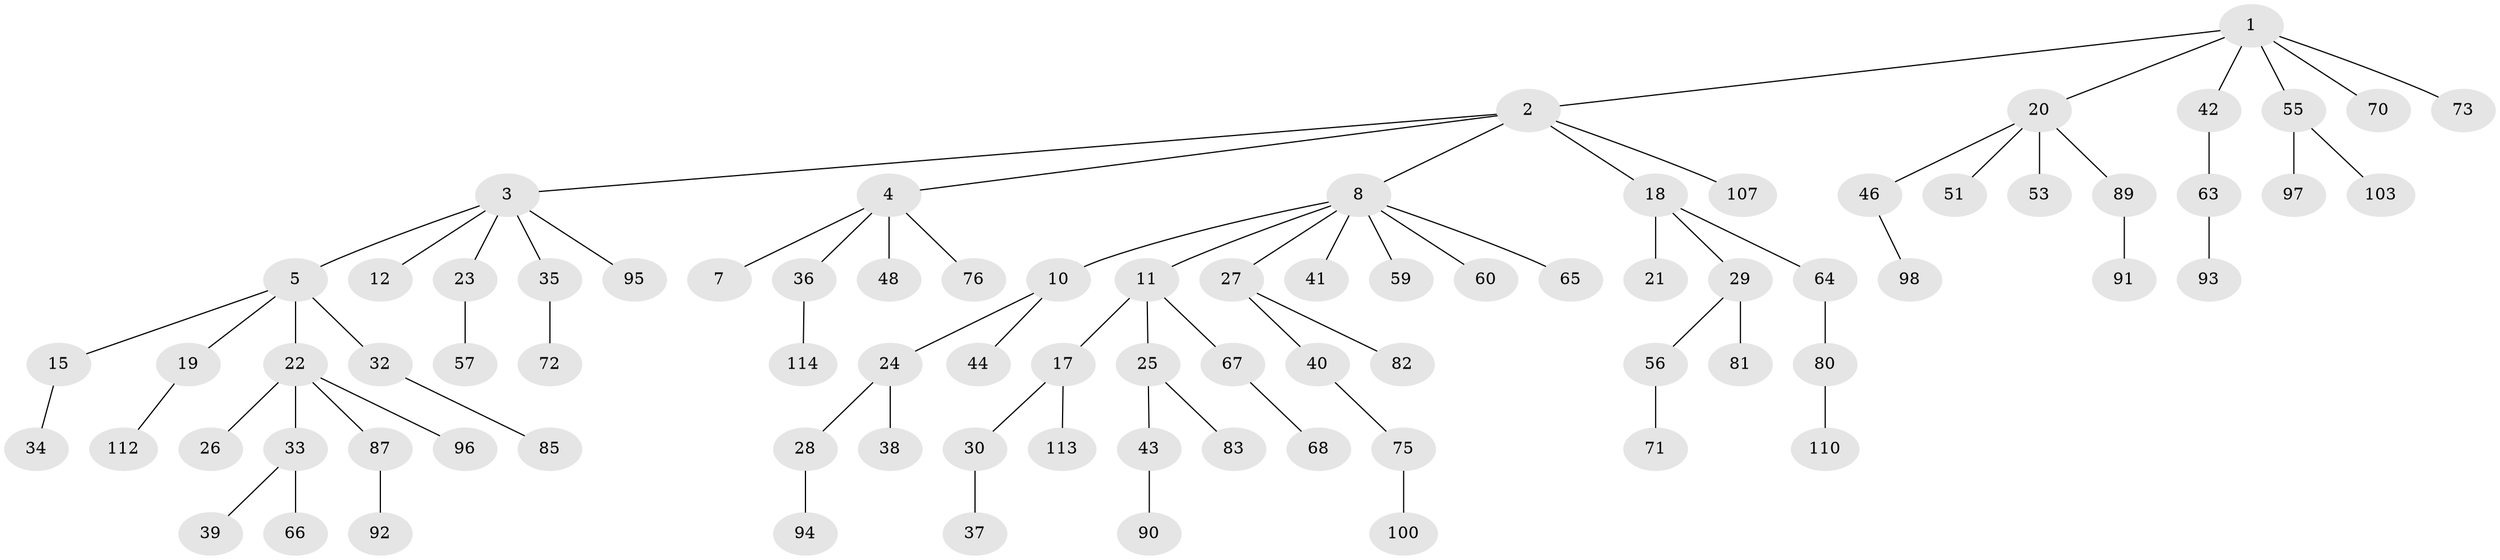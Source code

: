 // Generated by graph-tools (version 1.1) at 2025/24/03/03/25 07:24:08]
// undirected, 82 vertices, 81 edges
graph export_dot {
graph [start="1"]
  node [color=gray90,style=filled];
  1 [super="+6"];
  2 [super="+104"];
  3 [super="+9"];
  4 [super="+69"];
  5;
  7;
  8 [super="+14"];
  10;
  11 [super="+13"];
  12;
  15 [super="+16"];
  17;
  18 [super="+62"];
  19 [super="+58"];
  20 [super="+45"];
  21;
  22 [super="+49"];
  23 [super="+101"];
  24 [super="+74"];
  25 [super="+78"];
  26;
  27 [super="+31"];
  28;
  29 [super="+61"];
  30;
  32 [super="+116"];
  33;
  34;
  35;
  36 [super="+52"];
  37 [super="+47"];
  38 [super="+54"];
  39 [super="+86"];
  40;
  41;
  42 [super="+50"];
  43;
  44 [super="+79"];
  46;
  48;
  51;
  53;
  55;
  56 [super="+84"];
  57;
  59;
  60;
  63 [super="+77"];
  64;
  65;
  66;
  67 [super="+99"];
  68;
  70;
  71;
  72;
  73;
  75 [super="+111"];
  76;
  80 [super="+109"];
  81 [super="+105"];
  82;
  83 [super="+88"];
  85 [super="+115"];
  87;
  89;
  90 [super="+108"];
  91;
  92;
  93;
  94 [super="+102"];
  95;
  96;
  97;
  98;
  100;
  103 [super="+106"];
  107;
  110;
  112;
  113;
  114;
  1 -- 2;
  1 -- 20;
  1 -- 70;
  1 -- 55;
  1 -- 73;
  1 -- 42;
  2 -- 3;
  2 -- 4;
  2 -- 8;
  2 -- 18;
  2 -- 107;
  3 -- 5;
  3 -- 23;
  3 -- 95;
  3 -- 35;
  3 -- 12;
  4 -- 7;
  4 -- 36;
  4 -- 48;
  4 -- 76;
  5 -- 15;
  5 -- 19;
  5 -- 22;
  5 -- 32;
  8 -- 10;
  8 -- 11;
  8 -- 27;
  8 -- 41;
  8 -- 59;
  8 -- 60;
  8 -- 65;
  10 -- 24;
  10 -- 44;
  11 -- 17;
  11 -- 25;
  11 -- 67;
  15 -- 34;
  17 -- 30;
  17 -- 113;
  18 -- 21;
  18 -- 29;
  18 -- 64;
  19 -- 112;
  20 -- 46;
  20 -- 51;
  20 -- 89;
  20 -- 53;
  22 -- 26;
  22 -- 33;
  22 -- 96;
  22 -- 87;
  23 -- 57;
  24 -- 28;
  24 -- 38;
  25 -- 43;
  25 -- 83;
  27 -- 40;
  27 -- 82;
  28 -- 94;
  29 -- 56;
  29 -- 81;
  30 -- 37;
  32 -- 85;
  33 -- 39;
  33 -- 66;
  35 -- 72;
  36 -- 114;
  40 -- 75;
  42 -- 63;
  43 -- 90;
  46 -- 98;
  55 -- 97;
  55 -- 103;
  56 -- 71;
  63 -- 93;
  64 -- 80;
  67 -- 68;
  75 -- 100;
  80 -- 110;
  87 -- 92;
  89 -- 91;
}

